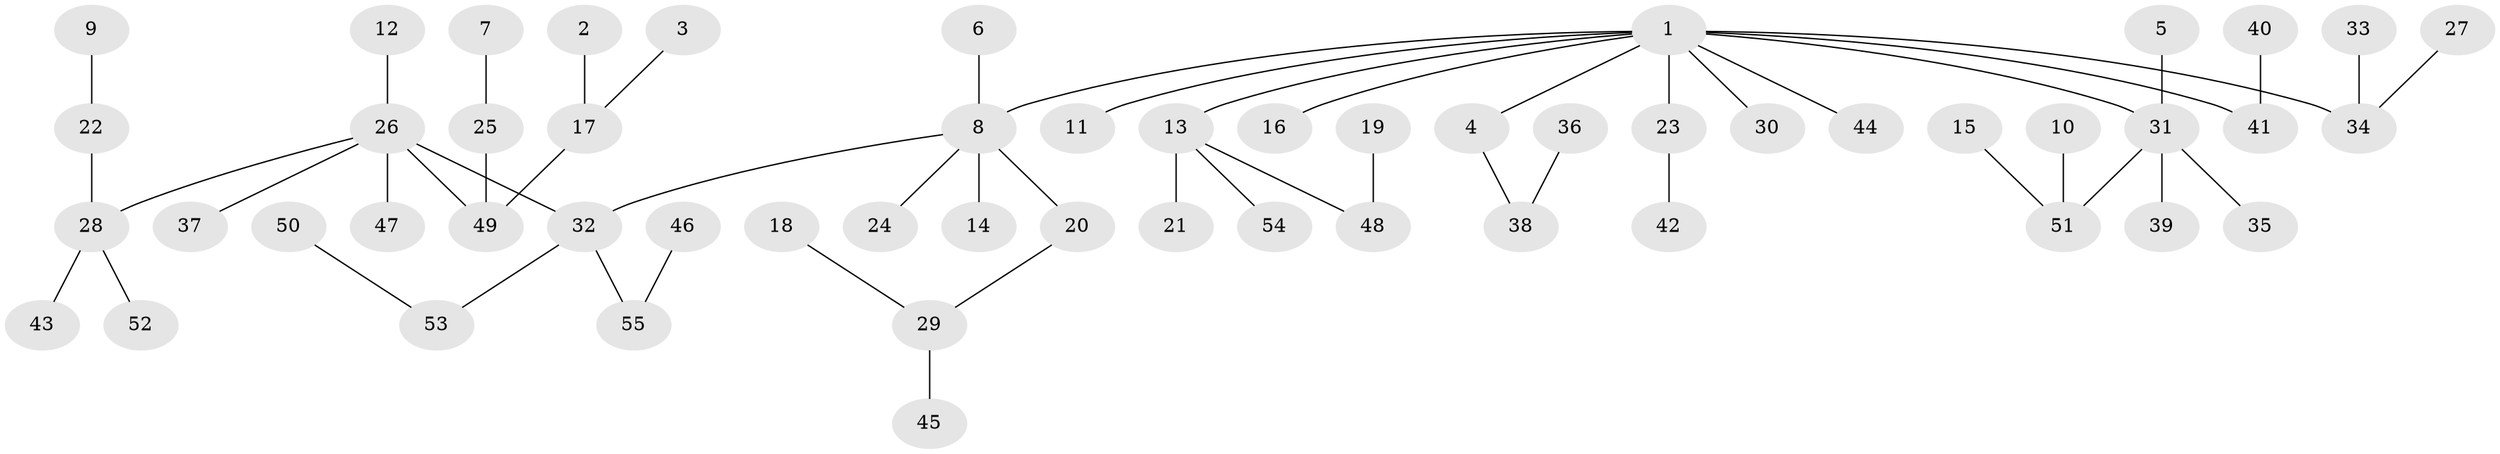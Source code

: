 // original degree distribution, {8: 0.01818181818181818, 7: 0.00909090909090909, 3: 0.09090909090909091, 6: 0.01818181818181818, 4: 0.03636363636363636, 5: 0.045454545454545456, 2: 0.23636363636363636, 1: 0.5454545454545454}
// Generated by graph-tools (version 1.1) at 2025/50/03/09/25 03:50:15]
// undirected, 55 vertices, 54 edges
graph export_dot {
graph [start="1"]
  node [color=gray90,style=filled];
  1;
  2;
  3;
  4;
  5;
  6;
  7;
  8;
  9;
  10;
  11;
  12;
  13;
  14;
  15;
  16;
  17;
  18;
  19;
  20;
  21;
  22;
  23;
  24;
  25;
  26;
  27;
  28;
  29;
  30;
  31;
  32;
  33;
  34;
  35;
  36;
  37;
  38;
  39;
  40;
  41;
  42;
  43;
  44;
  45;
  46;
  47;
  48;
  49;
  50;
  51;
  52;
  53;
  54;
  55;
  1 -- 4 [weight=1.0];
  1 -- 8 [weight=1.0];
  1 -- 11 [weight=1.0];
  1 -- 13 [weight=1.0];
  1 -- 16 [weight=1.0];
  1 -- 23 [weight=1.0];
  1 -- 30 [weight=1.0];
  1 -- 31 [weight=1.0];
  1 -- 34 [weight=1.0];
  1 -- 41 [weight=1.0];
  1 -- 44 [weight=1.0];
  2 -- 17 [weight=1.0];
  3 -- 17 [weight=1.0];
  4 -- 38 [weight=1.0];
  5 -- 31 [weight=1.0];
  6 -- 8 [weight=1.0];
  7 -- 25 [weight=1.0];
  8 -- 14 [weight=1.0];
  8 -- 20 [weight=1.0];
  8 -- 24 [weight=1.0];
  8 -- 32 [weight=1.0];
  9 -- 22 [weight=1.0];
  10 -- 51 [weight=1.0];
  12 -- 26 [weight=1.0];
  13 -- 21 [weight=1.0];
  13 -- 48 [weight=1.0];
  13 -- 54 [weight=1.0];
  15 -- 51 [weight=1.0];
  17 -- 49 [weight=1.0];
  18 -- 29 [weight=1.0];
  19 -- 48 [weight=1.0];
  20 -- 29 [weight=1.0];
  22 -- 28 [weight=1.0];
  23 -- 42 [weight=1.0];
  25 -- 49 [weight=1.0];
  26 -- 28 [weight=1.0];
  26 -- 32 [weight=1.0];
  26 -- 37 [weight=1.0];
  26 -- 47 [weight=1.0];
  26 -- 49 [weight=1.0];
  27 -- 34 [weight=1.0];
  28 -- 43 [weight=1.0];
  28 -- 52 [weight=1.0];
  29 -- 45 [weight=1.0];
  31 -- 35 [weight=1.0];
  31 -- 39 [weight=1.0];
  31 -- 51 [weight=1.0];
  32 -- 53 [weight=1.0];
  32 -- 55 [weight=1.0];
  33 -- 34 [weight=1.0];
  36 -- 38 [weight=1.0];
  40 -- 41 [weight=1.0];
  46 -- 55 [weight=1.0];
  50 -- 53 [weight=1.0];
}
